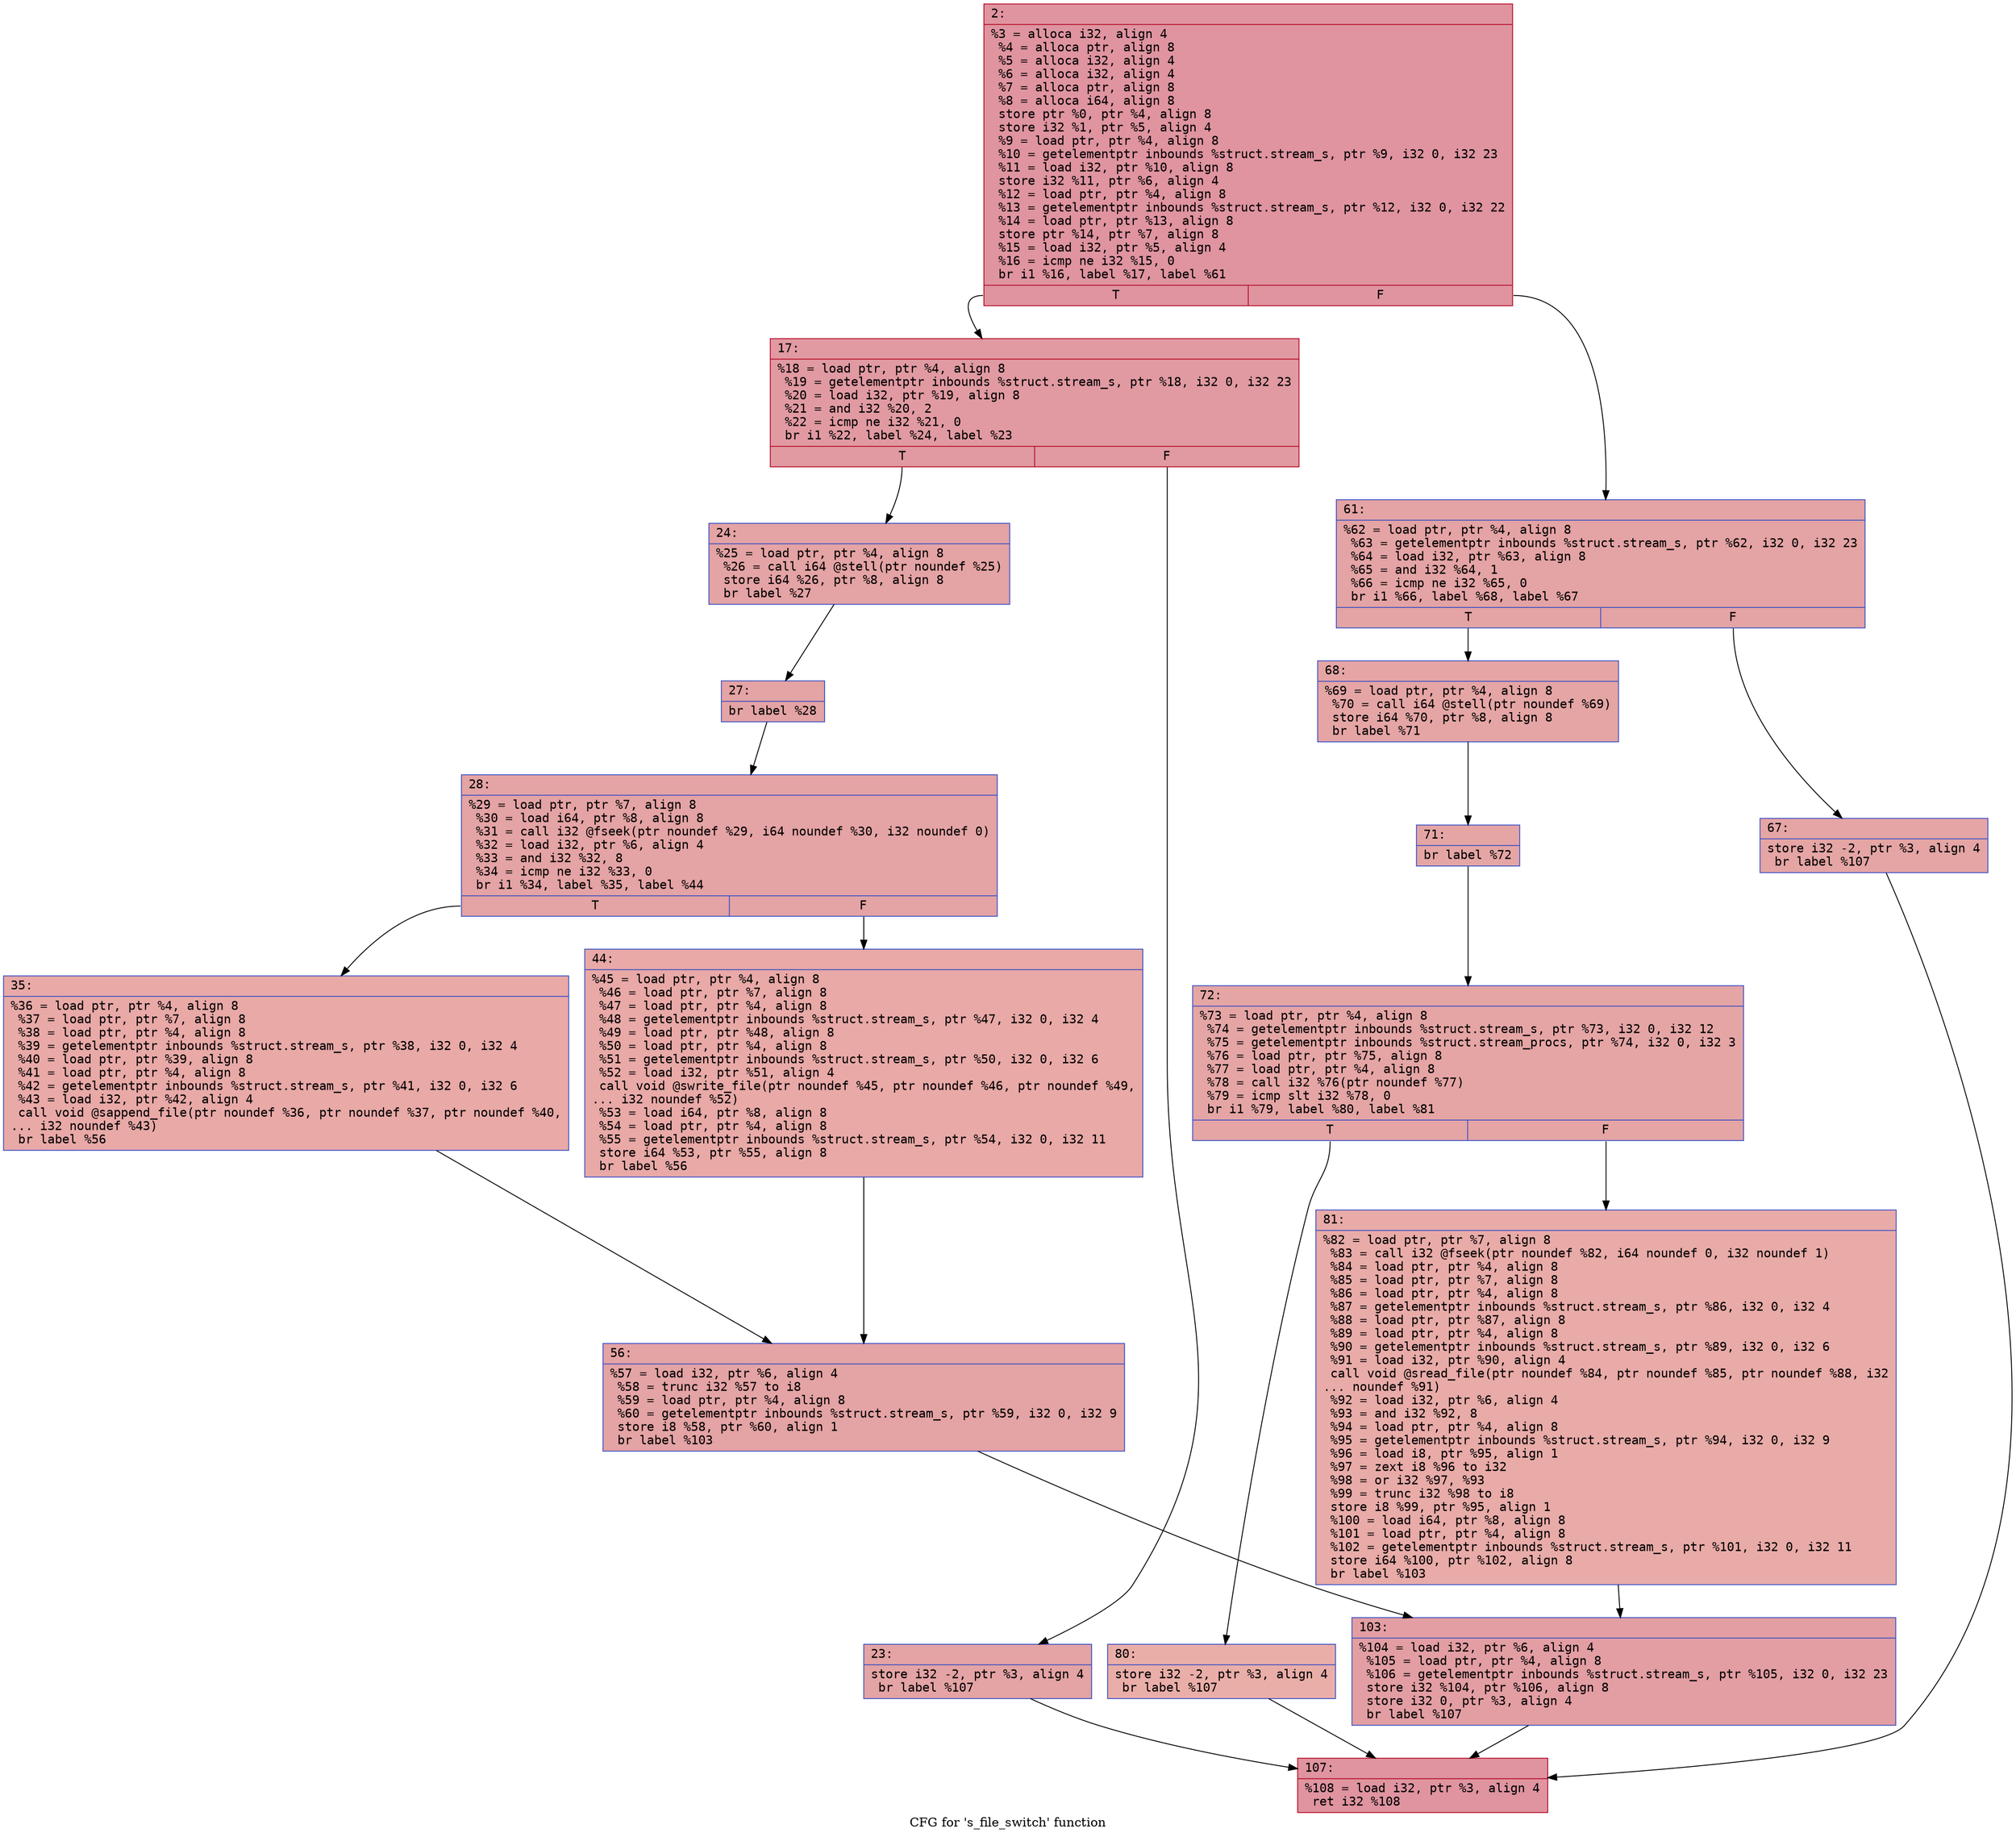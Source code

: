 digraph "CFG for 's_file_switch' function" {
	label="CFG for 's_file_switch' function";

	Node0x6000009a6df0 [shape=record,color="#b70d28ff", style=filled, fillcolor="#b70d2870" fontname="Courier",label="{2:\l|  %3 = alloca i32, align 4\l  %4 = alloca ptr, align 8\l  %5 = alloca i32, align 4\l  %6 = alloca i32, align 4\l  %7 = alloca ptr, align 8\l  %8 = alloca i64, align 8\l  store ptr %0, ptr %4, align 8\l  store i32 %1, ptr %5, align 4\l  %9 = load ptr, ptr %4, align 8\l  %10 = getelementptr inbounds %struct.stream_s, ptr %9, i32 0, i32 23\l  %11 = load i32, ptr %10, align 8\l  store i32 %11, ptr %6, align 4\l  %12 = load ptr, ptr %4, align 8\l  %13 = getelementptr inbounds %struct.stream_s, ptr %12, i32 0, i32 22\l  %14 = load ptr, ptr %13, align 8\l  store ptr %14, ptr %7, align 8\l  %15 = load i32, ptr %5, align 4\l  %16 = icmp ne i32 %15, 0\l  br i1 %16, label %17, label %61\l|{<s0>T|<s1>F}}"];
	Node0x6000009a6df0:s0 -> Node0x6000009a6e40[tooltip="2 -> 17\nProbability 62.50%" ];
	Node0x6000009a6df0:s1 -> Node0x6000009a70c0[tooltip="2 -> 61\nProbability 37.50%" ];
	Node0x6000009a6e40 [shape=record,color="#b70d28ff", style=filled, fillcolor="#bb1b2c70" fontname="Courier",label="{17:\l|  %18 = load ptr, ptr %4, align 8\l  %19 = getelementptr inbounds %struct.stream_s, ptr %18, i32 0, i32 23\l  %20 = load i32, ptr %19, align 8\l  %21 = and i32 %20, 2\l  %22 = icmp ne i32 %21, 0\l  br i1 %22, label %24, label %23\l|{<s0>T|<s1>F}}"];
	Node0x6000009a6e40:s0 -> Node0x6000009a6ee0[tooltip="17 -> 24\nProbability 50.00%" ];
	Node0x6000009a6e40:s1 -> Node0x6000009a6e90[tooltip="17 -> 23\nProbability 50.00%" ];
	Node0x6000009a6e90 [shape=record,color="#3d50c3ff", style=filled, fillcolor="#c32e3170" fontname="Courier",label="{23:\l|  store i32 -2, ptr %3, align 4\l  br label %107\l}"];
	Node0x6000009a6e90 -> Node0x6000009a7340[tooltip="23 -> 107\nProbability 100.00%" ];
	Node0x6000009a6ee0 [shape=record,color="#3d50c3ff", style=filled, fillcolor="#c32e3170" fontname="Courier",label="{24:\l|  %25 = load ptr, ptr %4, align 8\l  %26 = call i64 @stell(ptr noundef %25)\l  store i64 %26, ptr %8, align 8\l  br label %27\l}"];
	Node0x6000009a6ee0 -> Node0x6000009a6f30[tooltip="24 -> 27\nProbability 100.00%" ];
	Node0x6000009a6f30 [shape=record,color="#3d50c3ff", style=filled, fillcolor="#c32e3170" fontname="Courier",label="{27:\l|  br label %28\l}"];
	Node0x6000009a6f30 -> Node0x6000009a6f80[tooltip="27 -> 28\nProbability 100.00%" ];
	Node0x6000009a6f80 [shape=record,color="#3d50c3ff", style=filled, fillcolor="#c32e3170" fontname="Courier",label="{28:\l|  %29 = load ptr, ptr %7, align 8\l  %30 = load i64, ptr %8, align 8\l  %31 = call i32 @fseek(ptr noundef %29, i64 noundef %30, i32 noundef 0)\l  %32 = load i32, ptr %6, align 4\l  %33 = and i32 %32, 8\l  %34 = icmp ne i32 %33, 0\l  br i1 %34, label %35, label %44\l|{<s0>T|<s1>F}}"];
	Node0x6000009a6f80:s0 -> Node0x6000009a6fd0[tooltip="28 -> 35\nProbability 50.00%" ];
	Node0x6000009a6f80:s1 -> Node0x6000009a7020[tooltip="28 -> 44\nProbability 50.00%" ];
	Node0x6000009a6fd0 [shape=record,color="#3d50c3ff", style=filled, fillcolor="#ca3b3770" fontname="Courier",label="{35:\l|  %36 = load ptr, ptr %4, align 8\l  %37 = load ptr, ptr %7, align 8\l  %38 = load ptr, ptr %4, align 8\l  %39 = getelementptr inbounds %struct.stream_s, ptr %38, i32 0, i32 4\l  %40 = load ptr, ptr %39, align 8\l  %41 = load ptr, ptr %4, align 8\l  %42 = getelementptr inbounds %struct.stream_s, ptr %41, i32 0, i32 6\l  %43 = load i32, ptr %42, align 4\l  call void @sappend_file(ptr noundef %36, ptr noundef %37, ptr noundef %40,\l... i32 noundef %43)\l  br label %56\l}"];
	Node0x6000009a6fd0 -> Node0x6000009a7070[tooltip="35 -> 56\nProbability 100.00%" ];
	Node0x6000009a7020 [shape=record,color="#3d50c3ff", style=filled, fillcolor="#ca3b3770" fontname="Courier",label="{44:\l|  %45 = load ptr, ptr %4, align 8\l  %46 = load ptr, ptr %7, align 8\l  %47 = load ptr, ptr %4, align 8\l  %48 = getelementptr inbounds %struct.stream_s, ptr %47, i32 0, i32 4\l  %49 = load ptr, ptr %48, align 8\l  %50 = load ptr, ptr %4, align 8\l  %51 = getelementptr inbounds %struct.stream_s, ptr %50, i32 0, i32 6\l  %52 = load i32, ptr %51, align 4\l  call void @swrite_file(ptr noundef %45, ptr noundef %46, ptr noundef %49,\l... i32 noundef %52)\l  %53 = load i64, ptr %8, align 8\l  %54 = load ptr, ptr %4, align 8\l  %55 = getelementptr inbounds %struct.stream_s, ptr %54, i32 0, i32 11\l  store i64 %53, ptr %55, align 8\l  br label %56\l}"];
	Node0x6000009a7020 -> Node0x6000009a7070[tooltip="44 -> 56\nProbability 100.00%" ];
	Node0x6000009a7070 [shape=record,color="#3d50c3ff", style=filled, fillcolor="#c32e3170" fontname="Courier",label="{56:\l|  %57 = load i32, ptr %6, align 4\l  %58 = trunc i32 %57 to i8\l  %59 = load ptr, ptr %4, align 8\l  %60 = getelementptr inbounds %struct.stream_s, ptr %59, i32 0, i32 9\l  store i8 %58, ptr %60, align 1\l  br label %103\l}"];
	Node0x6000009a7070 -> Node0x6000009a72f0[tooltip="56 -> 103\nProbability 100.00%" ];
	Node0x6000009a70c0 [shape=record,color="#3d50c3ff", style=filled, fillcolor="#c32e3170" fontname="Courier",label="{61:\l|  %62 = load ptr, ptr %4, align 8\l  %63 = getelementptr inbounds %struct.stream_s, ptr %62, i32 0, i32 23\l  %64 = load i32, ptr %63, align 8\l  %65 = and i32 %64, 1\l  %66 = icmp ne i32 %65, 0\l  br i1 %66, label %68, label %67\l|{<s0>T|<s1>F}}"];
	Node0x6000009a70c0:s0 -> Node0x6000009a7160[tooltip="61 -> 68\nProbability 50.00%" ];
	Node0x6000009a70c0:s1 -> Node0x6000009a7110[tooltip="61 -> 67\nProbability 50.00%" ];
	Node0x6000009a7110 [shape=record,color="#3d50c3ff", style=filled, fillcolor="#c5333470" fontname="Courier",label="{67:\l|  store i32 -2, ptr %3, align 4\l  br label %107\l}"];
	Node0x6000009a7110 -> Node0x6000009a7340[tooltip="67 -> 107\nProbability 100.00%" ];
	Node0x6000009a7160 [shape=record,color="#3d50c3ff", style=filled, fillcolor="#c5333470" fontname="Courier",label="{68:\l|  %69 = load ptr, ptr %4, align 8\l  %70 = call i64 @stell(ptr noundef %69)\l  store i64 %70, ptr %8, align 8\l  br label %71\l}"];
	Node0x6000009a7160 -> Node0x6000009a71b0[tooltip="68 -> 71\nProbability 100.00%" ];
	Node0x6000009a71b0 [shape=record,color="#3d50c3ff", style=filled, fillcolor="#c5333470" fontname="Courier",label="{71:\l|  br label %72\l}"];
	Node0x6000009a71b0 -> Node0x6000009a7200[tooltip="71 -> 72\nProbability 100.00%" ];
	Node0x6000009a7200 [shape=record,color="#3d50c3ff", style=filled, fillcolor="#c5333470" fontname="Courier",label="{72:\l|  %73 = load ptr, ptr %4, align 8\l  %74 = getelementptr inbounds %struct.stream_s, ptr %73, i32 0, i32 12\l  %75 = getelementptr inbounds %struct.stream_procs, ptr %74, i32 0, i32 3\l  %76 = load ptr, ptr %75, align 8\l  %77 = load ptr, ptr %4, align 8\l  %78 = call i32 %76(ptr noundef %77)\l  %79 = icmp slt i32 %78, 0\l  br i1 %79, label %80, label %81\l|{<s0>T|<s1>F}}"];
	Node0x6000009a7200:s0 -> Node0x6000009a7250[tooltip="72 -> 80\nProbability 37.50%" ];
	Node0x6000009a7200:s1 -> Node0x6000009a72a0[tooltip="72 -> 81\nProbability 62.50%" ];
	Node0x6000009a7250 [shape=record,color="#3d50c3ff", style=filled, fillcolor="#d0473d70" fontname="Courier",label="{80:\l|  store i32 -2, ptr %3, align 4\l  br label %107\l}"];
	Node0x6000009a7250 -> Node0x6000009a7340[tooltip="80 -> 107\nProbability 100.00%" ];
	Node0x6000009a72a0 [shape=record,color="#3d50c3ff", style=filled, fillcolor="#cc403a70" fontname="Courier",label="{81:\l|  %82 = load ptr, ptr %7, align 8\l  %83 = call i32 @fseek(ptr noundef %82, i64 noundef 0, i32 noundef 1)\l  %84 = load ptr, ptr %4, align 8\l  %85 = load ptr, ptr %7, align 8\l  %86 = load ptr, ptr %4, align 8\l  %87 = getelementptr inbounds %struct.stream_s, ptr %86, i32 0, i32 4\l  %88 = load ptr, ptr %87, align 8\l  %89 = load ptr, ptr %4, align 8\l  %90 = getelementptr inbounds %struct.stream_s, ptr %89, i32 0, i32 6\l  %91 = load i32, ptr %90, align 4\l  call void @sread_file(ptr noundef %84, ptr noundef %85, ptr noundef %88, i32\l... noundef %91)\l  %92 = load i32, ptr %6, align 4\l  %93 = and i32 %92, 8\l  %94 = load ptr, ptr %4, align 8\l  %95 = getelementptr inbounds %struct.stream_s, ptr %94, i32 0, i32 9\l  %96 = load i8, ptr %95, align 1\l  %97 = zext i8 %96 to i32\l  %98 = or i32 %97, %93\l  %99 = trunc i32 %98 to i8\l  store i8 %99, ptr %95, align 1\l  %100 = load i64, ptr %8, align 8\l  %101 = load ptr, ptr %4, align 8\l  %102 = getelementptr inbounds %struct.stream_s, ptr %101, i32 0, i32 11\l  store i64 %100, ptr %102, align 8\l  br label %103\l}"];
	Node0x6000009a72a0 -> Node0x6000009a72f0[tooltip="81 -> 103\nProbability 100.00%" ];
	Node0x6000009a72f0 [shape=record,color="#3d50c3ff", style=filled, fillcolor="#be242e70" fontname="Courier",label="{103:\l|  %104 = load i32, ptr %6, align 4\l  %105 = load ptr, ptr %4, align 8\l  %106 = getelementptr inbounds %struct.stream_s, ptr %105, i32 0, i32 23\l  store i32 %104, ptr %106, align 8\l  store i32 0, ptr %3, align 4\l  br label %107\l}"];
	Node0x6000009a72f0 -> Node0x6000009a7340[tooltip="103 -> 107\nProbability 100.00%" ];
	Node0x6000009a7340 [shape=record,color="#b70d28ff", style=filled, fillcolor="#b70d2870" fontname="Courier",label="{107:\l|  %108 = load i32, ptr %3, align 4\l  ret i32 %108\l}"];
}
